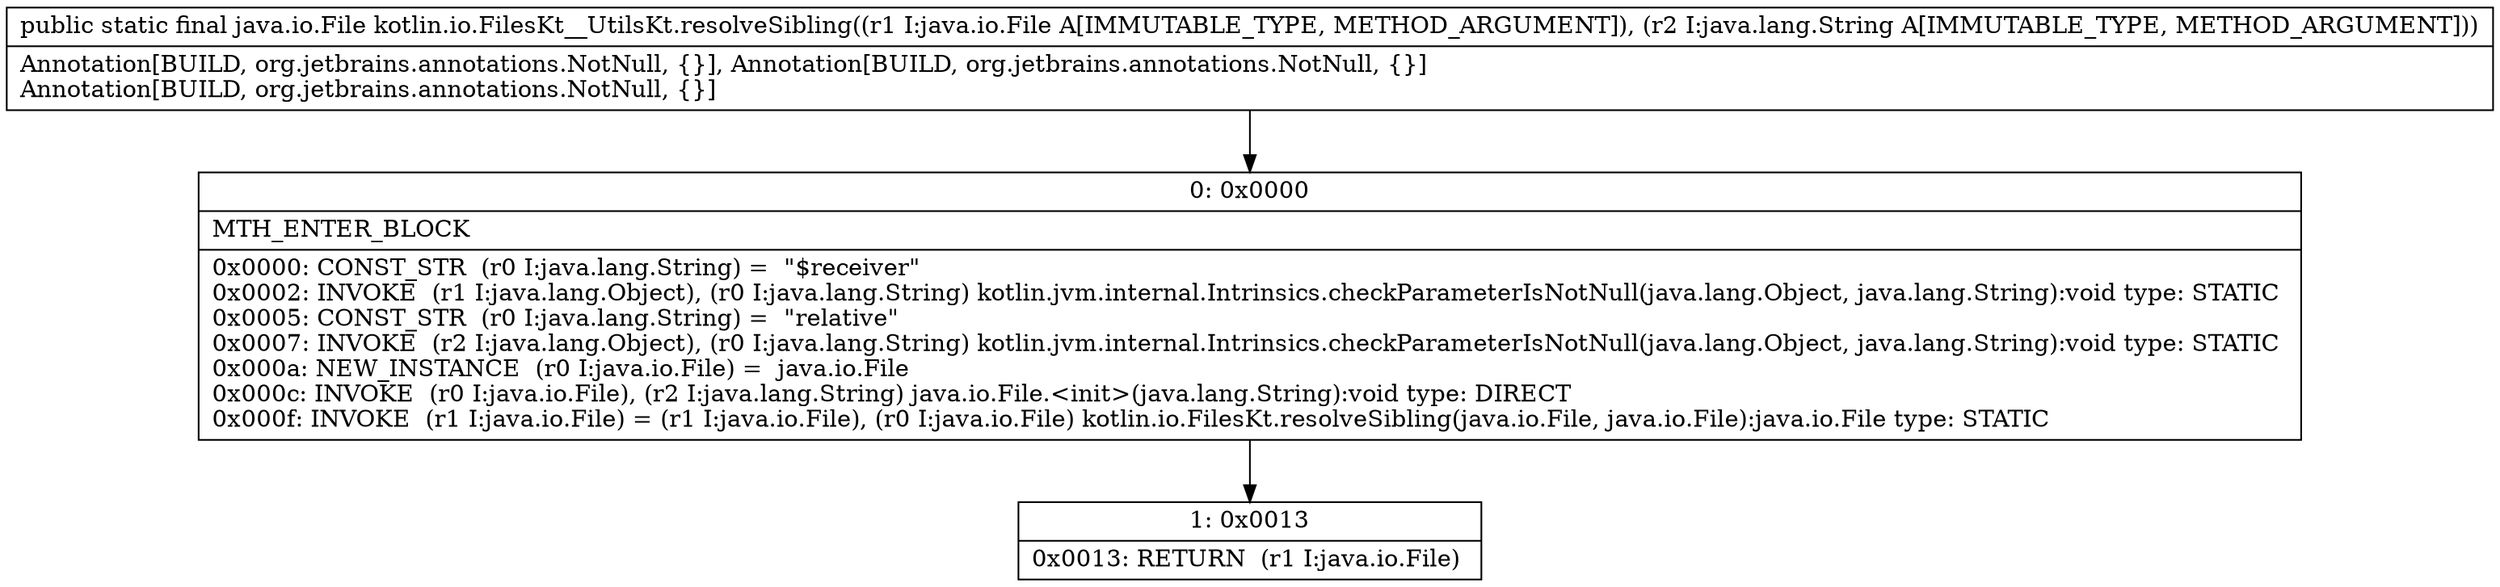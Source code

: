 digraph "CFG forkotlin.io.FilesKt__UtilsKt.resolveSibling(Ljava\/io\/File;Ljava\/lang\/String;)Ljava\/io\/File;" {
Node_0 [shape=record,label="{0\:\ 0x0000|MTH_ENTER_BLOCK\l|0x0000: CONST_STR  (r0 I:java.lang.String) =  \"$receiver\" \l0x0002: INVOKE  (r1 I:java.lang.Object), (r0 I:java.lang.String) kotlin.jvm.internal.Intrinsics.checkParameterIsNotNull(java.lang.Object, java.lang.String):void type: STATIC \l0x0005: CONST_STR  (r0 I:java.lang.String) =  \"relative\" \l0x0007: INVOKE  (r2 I:java.lang.Object), (r0 I:java.lang.String) kotlin.jvm.internal.Intrinsics.checkParameterIsNotNull(java.lang.Object, java.lang.String):void type: STATIC \l0x000a: NEW_INSTANCE  (r0 I:java.io.File) =  java.io.File \l0x000c: INVOKE  (r0 I:java.io.File), (r2 I:java.lang.String) java.io.File.\<init\>(java.lang.String):void type: DIRECT \l0x000f: INVOKE  (r1 I:java.io.File) = (r1 I:java.io.File), (r0 I:java.io.File) kotlin.io.FilesKt.resolveSibling(java.io.File, java.io.File):java.io.File type: STATIC \l}"];
Node_1 [shape=record,label="{1\:\ 0x0013|0x0013: RETURN  (r1 I:java.io.File) \l}"];
MethodNode[shape=record,label="{public static final java.io.File kotlin.io.FilesKt__UtilsKt.resolveSibling((r1 I:java.io.File A[IMMUTABLE_TYPE, METHOD_ARGUMENT]), (r2 I:java.lang.String A[IMMUTABLE_TYPE, METHOD_ARGUMENT]))  | Annotation[BUILD, org.jetbrains.annotations.NotNull, \{\}], Annotation[BUILD, org.jetbrains.annotations.NotNull, \{\}]\lAnnotation[BUILD, org.jetbrains.annotations.NotNull, \{\}]\l}"];
MethodNode -> Node_0;
Node_0 -> Node_1;
}

